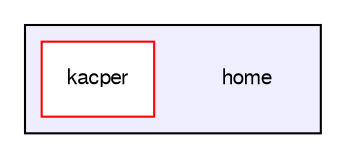 digraph "/home" {
  compound=true
  node [ fontsize="10", fontname="FreeSans"];
  edge [ labelfontsize="10", labelfontname="FreeSans"];
  subgraph clusterdir_43e0a1f539e00dcfa1a6bc4d4fee4fc2 {
    graph [ bgcolor="#eeeeff", pencolor="black", label="" URL="dir_43e0a1f539e00dcfa1a6bc4d4fee4fc2.html"];
    dir_43e0a1f539e00dcfa1a6bc4d4fee4fc2 [shape=plaintext label="home"];
  dir_16743127fce78036b5d234ef5015f645 [shape=box label="kacper" fillcolor="white" style="filled" color="red" URL="dir_16743127fce78036b5d234ef5015f645.html"];
  }
}
